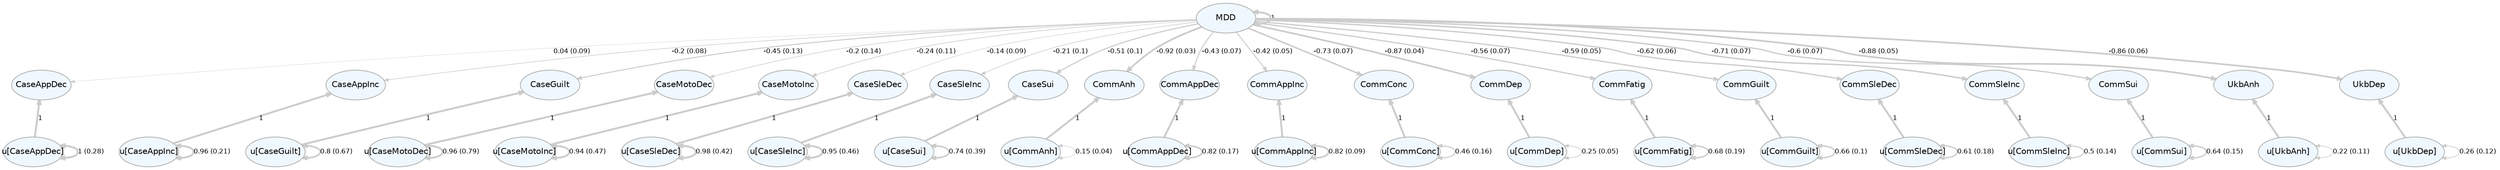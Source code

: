 digraph {

graph [layout = "dot",
       rankdir = "TB",
       outputorder = "edgesfirst",
       bgcolor = "white"]

node [fontname = "Helvetica",
      fontsize = "10",
      shape = "circle",
      fixedsize = "true",
      width = "0.5",
      style = "filled",
      fillcolor = "aliceblue",
      color = "gray70",
      fontcolor = "gray50"]

edge [fontname = "Helvetica",
     fontsize = "8",
     len = "1.5",
     color = "gray80",
     arrowsize = "0.5"]

rankdir = TB;
{rank=min; 1;}
{rank=same; 22; 23; 24; 25; 26; 27; 28; 29; 30; 31; 32; 33; 34; 35; 36; 37; 38; 39; 40; 41;}
{rank=max; 2; 3; 4; 5; 6; 7; 8; 9; 10; 11; 12; 13; 14; 15; 16; 17; 18; 19; 20; 21;}

  "1" [label = "MDD", shape = "oval", width = "1", fontcolor = "black"] 
  "2" [label = "u[CaseAppDec]", shape = "oval", width = "1", fontcolor = "black"] 
  "3" [label = "u[CaseAppInc]", shape = "oval", width = "1", fontcolor = "black"] 
  "4" [label = "u[CaseGuilt]", shape = "oval", width = "1", fontcolor = "black"] 
  "5" [label = "u[CaseMotoDec]", shape = "oval", width = "1", fontcolor = "black"] 
  "6" [label = "u[CaseMotoInc]", shape = "oval", width = "1", fontcolor = "black"] 
  "7" [label = "u[CaseSleDec]", shape = "oval", width = "1", fontcolor = "black"] 
  "8" [label = "u[CaseSleInc]", shape = "oval", width = "1", fontcolor = "black"] 
  "9" [label = "u[CaseSui]", shape = "oval", width = "1", fontcolor = "black"] 
  "10" [label = "u[CommAnh]", shape = "oval", width = "1", fontcolor = "black"] 
  "11" [label = "u[CommAppDec]", shape = "oval", width = "1", fontcolor = "black"] 
  "12" [label = "u[CommAppInc]", shape = "oval", width = "1", fontcolor = "black"] 
  "13" [label = "u[CommConc]", shape = "oval", width = "1", fontcolor = "black"] 
  "14" [label = "u[CommDep]", shape = "oval", width = "1", fontcolor = "black"] 
  "15" [label = "u[CommFatig]", shape = "oval", width = "1", fontcolor = "black"] 
  "16" [label = "u[CommGuilt]", shape = "oval", width = "1", fontcolor = "black"] 
  "17" [label = "u[CommSleDec]", shape = "oval", width = "1", fontcolor = "black"] 
  "18" [label = "u[CommSleInc]", shape = "oval", width = "1", fontcolor = "black"] 
  "19" [label = "u[CommSui]", shape = "oval", width = "1", fontcolor = "black"] 
  "20" [label = "u[UkbAnh]", shape = "oval", width = "1", fontcolor = "black"] 
  "21" [label = "u[UkbDep]", shape = "oval", width = "1", fontcolor = "black"] 
  "22" [label = "CaseAppDec", shape = "oval", width = "1", fontcolor = "black"] 
  "23" [label = "CaseAppInc", shape = "oval", width = "1", fontcolor = "black"] 
  "24" [label = "CaseGuilt", shape = "oval", width = "1", fontcolor = "black"] 
  "25" [label = "CaseMotoDec", shape = "oval", width = "1", fontcolor = "black"] 
  "26" [label = "CaseMotoInc", shape = "oval", width = "1", fontcolor = "black"] 
  "27" [label = "CaseSleDec", shape = "oval", width = "1", fontcolor = "black"] 
  "28" [label = "CaseSleInc", shape = "oval", width = "1", fontcolor = "black"] 
  "29" [label = "CaseSui", shape = "oval", width = "1", fontcolor = "black"] 
  "30" [label = "CommAnh", shape = "oval", width = "1", fontcolor = "black"] 
  "31" [label = "CommAppDec", shape = "oval", width = "1", fontcolor = "black"] 
  "32" [label = "CommAppInc", shape = "oval", width = "1", fontcolor = "black"] 
  "33" [label = "CommConc", shape = "oval", width = "1", fontcolor = "black"] 
  "34" [label = "CommDep", shape = "oval", width = "1", fontcolor = "black"] 
  "35" [label = "CommFatig", shape = "oval", width = "1", fontcolor = "black"] 
  "36" [label = "CommGuilt", shape = "oval", width = "1", fontcolor = "black"] 
  "37" [label = "CommSleDec", shape = "oval", width = "1", fontcolor = "black"] 
  "38" [label = "CommSleInc", shape = "oval", width = "1", fontcolor = "black"] 
  "39" [label = "CommSui", shape = "oval", width = "1", fontcolor = "black"] 
  "40" [label = "UkbAnh", shape = "oval", width = "1", fontcolor = "black"] 
  "41" [label = "UkbDep", shape = "oval", width = "1", fontcolor = "black"] 
"1"->"22" [label = "0.04 (0.09)", penwidth = "0.374676860737622", dir = "forward"] 
"1"->"23" [label = "-0.2 (0.08)", penwidth = "0.701664963659801", dir = "forward"] 
"1"->"24" [label = "-0.45 (0.13)", penwidth = "1.1951499036712", dir = "forward"] 
"1"->"25" [label = "-0.2 (0.14)", penwidth = "0.700390561823368", dir = "forward"] 
"1"->"26" [label = "-0.24 (0.11)", penwidth = "0.777940830039762", dir = "forward"] 
"1"->"27" [label = "-0.14 (0.09)", penwidth = "0.576872988826383", dir = "forward"] 
"1"->"28" [label = "-0.21 (0.1)", penwidth = "0.728909952081891", dir = "forward"] 
"1"->"29" [label = "-0.51 (0.1)", penwidth = "1.31290298325359", dir = "forward"] 
"1"->"30" [label = "-0.92 (0.03)", penwidth = "2.14755272007653", dir = "forward"] 
"1"->"31" [label = "-0.43 (0.07)", penwidth = "1.15451531676942", dir = "forward"] 
"1"->"32" [label = "-0.42 (0.05)", penwidth = "1.14441222238935", dir = "forward"] 
"1"->"33" [label = "-0.73 (0.07)", penwidth = "1.76434976720733", dir = "forward"] 
"1"->"34" [label = "-0.87 (0.04)", penwidth = "2.03184450159132", dir = "forward"] 
"1"->"35" [label = "-0.56 (0.07)", penwidth = "1.42470231898729", dir = "forward"] 
"1"->"36" [label = "-0.59 (0.05)", penwidth = "1.47212251615227", dir = "forward"] 
"1"->"37" [label = "-0.62 (0.06)", penwidth = "1.54921484120851", dir = "forward"] 
"1"->"38" [label = "-0.71 (0.07)", penwidth = "1.71661021052464", dir = "forward"] 
"1"->"39" [label = "-0.6 (0.07)", penwidth = "1.49580891435361", dir = "forward"] 
"1"->"1" [label = "1", penwidth = "2.3", dir = "both"] 
"1"->"40" [label = "-0.88 (0.05)", penwidth = "2.06874241485197", dir = "forward"] 
"1"->"41" [label = "-0.86 (0.06)", penwidth = "2.02616233954276", dir = "forward"] 
"2"->"22" [label = "1", penwidth = "2.3", dir = "forward"] 
"2"->"2" [label = "1 (0.28)", penwidth = "2.29720936039923", dir = "both"] 
"3"->"23" [label = "1", penwidth = "2.3", dir = "forward"] 
"3"->"3" [label = "0.96 (0.21)", penwidth = "2.219322955487", dir = "both"] 
"4"->"24" [label = "1", penwidth = "2.3", dir = "forward"] 
"4"->"4" [label = "0.8 (0.67)", penwidth = "1.89936309860004", dir = "both"] 
"5"->"25" [label = "1", penwidth = "2.3", dir = "forward"] 
"5"->"5" [label = "0.96 (0.79)", penwidth = "2.21986650108074", dir = "both"] 
"6"->"26" [label = "1", penwidth = "2.3", dir = "forward"] 
"6"->"6" [label = "0.94 (0.47)", penwidth = "2.1857913435436", dir = "both"] 
"7"->"27" [label = "1", penwidth = "2.3", dir = "forward"] 
"7"->"7" [label = "0.98 (0.42)", penwidth = "2.26167482595405", dir = "both"] 
"8"->"28" [label = "1", penwidth = "2.3", dir = "forward"] 
"8"->"8" [label = "0.95 (0.46)", penwidth = "2.20802404302341", dir = "both"] 
"9"->"29" [label = "1", penwidth = "2.3", dir = "forward"] 
"9"->"9" [label = "0.74 (0.39)", penwidth = "1.78701264346698", dir = "both"] 
"10"->"30" [label = "1", penwidth = "2.3", dir = "forward"] 
"10"->"10" [label = "0.15 (0.04)", penwidth = "0.593274044835234", dir = "both"] 
"11"->"31" [label = "1", penwidth = "2.3", dir = "forward"] 
"11"->"11" [label = "0.82 (0.17)", penwidth = "1.93490882473382", dir = "both"] 
"12"->"32" [label = "1", penwidth = "2.3", dir = "forward"] 
"12"->"12" [label = "0.82 (0.09)", penwidth = "1.94348385388006", dir = "both"] 
"13"->"33" [label = "1", penwidth = "2.3", dir = "forward"] 
"13"->"13" [label = "0.46 (0.16)", penwidth = "1.22784175732125", dir = "both"] 
"14"->"34" [label = "1", penwidth = "2.3", dir = "forward"] 
"14"->"14" [label = "0.25 (0.05)", penwidth = "0.800357637746471", dir = "both"] 
"15"->"35" [label = "1", penwidth = "2.3", dir = "forward"] 
"15"->"15" [label = "0.68 (0.19)", penwidth = "1.66752298191567", dir = "both"] 
"16"->"36" [label = "1", penwidth = "2.3", dir = "forward"] 
"16"->"16" [label = "0.66 (0.1)", penwidth = "1.61306416047343", dir = "both"] 
"17"->"37" [label = "1", penwidth = "2.3", dir = "forward"] 
"17"->"17" [label = "0.61 (0.18)", penwidth = "1.51972946680632", dir = "both"] 
"18"->"38" [label = "1", penwidth = "2.3", dir = "forward"] 
"18"->"18" [label = "0.5 (0.14)", penwidth = "1.29661332414864", dir = "both"] 
"19"->"39" [label = "1", penwidth = "2.3", dir = "forward"] 
"19"->"19" [label = "0.64 (0.15)", penwidth = "1.58502218917481", dir = "both"] 
"20"->"40" [label = "1", penwidth = "2.3", dir = "forward"] 
"20"->"20" [label = "0.22 (0.11)", penwidth = "0.735775718637078", dir = "both"] 
"21"->"41" [label = "1", penwidth = "2.3", dir = "forward"] 
"21"->"21" [label = "0.26 (0.12)", penwidth = "0.810175793189214", dir = "both"] 
}